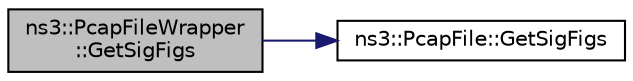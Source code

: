 digraph "ns3::PcapFileWrapper::GetSigFigs"
{
  edge [fontname="Helvetica",fontsize="10",labelfontname="Helvetica",labelfontsize="10"];
  node [fontname="Helvetica",fontsize="10",shape=record];
  rankdir="LR";
  Node1 [label="ns3::PcapFileWrapper\l::GetSigFigs",height=0.2,width=0.4,color="black", fillcolor="grey75", style="filled", fontcolor="black"];
  Node1 -> Node2 [color="midnightblue",fontsize="10",style="solid"];
  Node2 [label="ns3::PcapFile::GetSigFigs",height=0.2,width=0.4,color="black", fillcolor="white", style="filled",URL="$d3/da4/classns3_1_1PcapFile.html#a7074106d671684484d083f5970723c07",tooltip="Returns the accuracy of timestamps field of the pcap file as defined by the sigfigs field in the pcap..."];
}
